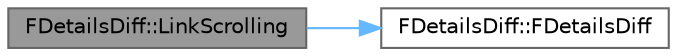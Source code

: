 digraph "FDetailsDiff::LinkScrolling"
{
 // INTERACTIVE_SVG=YES
 // LATEX_PDF_SIZE
  bgcolor="transparent";
  edge [fontname=Helvetica,fontsize=10,labelfontname=Helvetica,labelfontsize=10];
  node [fontname=Helvetica,fontsize=10,shape=box,height=0.2,width=0.4];
  rankdir="LR";
  Node1 [id="Node000001",label="FDetailsDiff::LinkScrolling",height=0.2,width=0.4,color="gray40", fillcolor="grey60", style="filled", fontcolor="black",tooltip="Link the two details panels so they scroll in sync with one another."];
  Node1 -> Node2 [id="edge1_Node000001_Node000002",color="steelblue1",style="solid",tooltip=" "];
  Node2 [id="Node000002",label="FDetailsDiff::FDetailsDiff",height=0.2,width=0.4,color="grey40", fillcolor="white", style="filled",URL="$d0/d57/classFDetailsDiff.html#ae309eb7a7bdea0f3211cf36922ec2f13",tooltip=" "];
}
